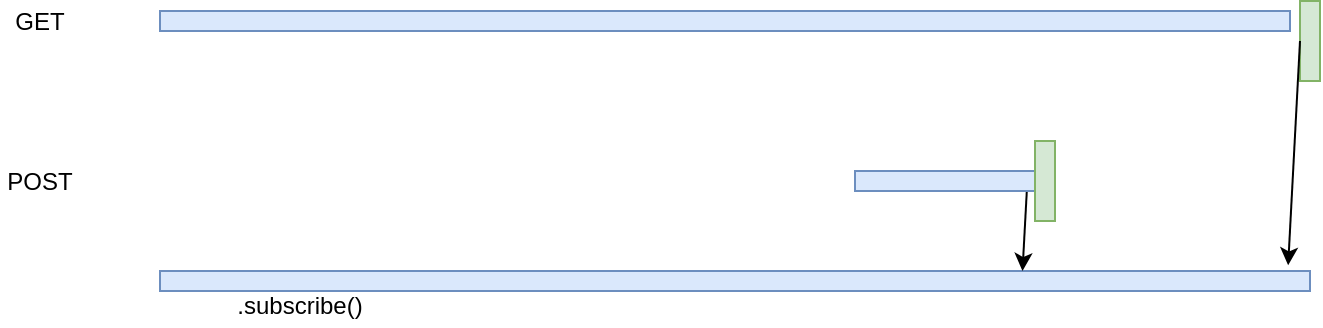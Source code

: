 <mxfile>
    <diagram id="oT5emCqR2uJmxo-MUf97" name="Observables">
        <mxGraphModel dx="987" dy="459" grid="1" gridSize="10" guides="1" tooltips="1" connect="1" arrows="1" fold="1" page="1" pageScale="1" pageWidth="850" pageHeight="1100" math="0" shadow="0">
            <root>
                <mxCell id="0"/>
                <mxCell id="1" parent="0"/>
                <mxCell id="2" value="" style="rounded=0;whiteSpace=wrap;html=1;rotation=90;fillColor=#dae8fc;strokeColor=#6c8ebf;" parent="1" vertex="1">
                    <mxGeometry x="427.5" y="-215" width="10" height="565" as="geometry"/>
                </mxCell>
                <mxCell id="3" value="GET" style="text;html=1;strokeColor=none;fillColor=none;align=center;verticalAlign=middle;whiteSpace=wrap;rounded=0;" parent="1" vertex="1">
                    <mxGeometry x="70" y="57.5" width="40" height="20" as="geometry"/>
                </mxCell>
                <mxCell id="4" value="" style="rounded=0;whiteSpace=wrap;html=1;fillColor=#d5e8d4;strokeColor=#82b366;" parent="1" vertex="1">
                    <mxGeometry x="720" y="57.5" width="10" height="40" as="geometry"/>
                </mxCell>
                <mxCell id="5" value="" style="rounded=0;whiteSpace=wrap;html=1;rotation=90;fillColor=#dae8fc;strokeColor=#6c8ebf;" parent="1" vertex="1">
                    <mxGeometry x="540" y="100" width="10" height="95" as="geometry"/>
                </mxCell>
                <mxCell id="6" value="POST" style="text;html=1;strokeColor=none;fillColor=none;align=center;verticalAlign=middle;whiteSpace=wrap;rounded=0;" parent="1" vertex="1">
                    <mxGeometry x="70" y="137.5" width="40" height="20" as="geometry"/>
                </mxCell>
                <mxCell id="7" value="" style="rounded=0;whiteSpace=wrap;html=1;fillColor=#d5e8d4;strokeColor=#82b366;" parent="1" vertex="1">
                    <mxGeometry x="587.5" y="127.5" width="10" height="40" as="geometry"/>
                </mxCell>
                <mxCell id="8" value="" style="rounded=0;whiteSpace=wrap;html=1;rotation=90;fillColor=#dae8fc;strokeColor=#6c8ebf;" parent="1" vertex="1">
                    <mxGeometry x="432.5" y="-90" width="10" height="575" as="geometry"/>
                </mxCell>
                <mxCell id="9" value="" style="endArrow=classic;html=1;exitX=0;exitY=0.5;exitDx=0;exitDy=0;entryX=-0.283;entryY=0.019;entryDx=0;entryDy=0;entryPerimeter=0;" parent="1" source="4" target="8" edge="1">
                    <mxGeometry width="50" height="50" relative="1" as="geometry">
                        <mxPoint x="350" y="260" as="sourcePoint"/>
                        <mxPoint x="245" y="200" as="targetPoint"/>
                    </mxGeometry>
                </mxCell>
                <mxCell id="10" value="" style="endArrow=classic;html=1;exitX=1.05;exitY=0.096;exitDx=0;exitDy=0;exitPerimeter=0;entryX=0;entryY=0.25;entryDx=0;entryDy=0;" parent="1" source="5" target="8" edge="1">
                    <mxGeometry width="50" height="50" relative="1" as="geometry">
                        <mxPoint x="350" y="260" as="sourcePoint"/>
                        <mxPoint x="400" y="210" as="targetPoint"/>
                    </mxGeometry>
                </mxCell>
                <mxCell id="11" value=".subscribe()" style="text;html=1;strokeColor=none;fillColor=none;align=center;verticalAlign=middle;whiteSpace=wrap;rounded=0;" parent="1" vertex="1">
                    <mxGeometry x="170" y="200" width="100" height="20" as="geometry"/>
                </mxCell>
            </root>
        </mxGraphModel>
    </diagram>
    <diagram id="nBvn9N3XgICLtz2UMdAc" name="Auth">
        <mxGraphModel dx="1837" dy="459" grid="1" gridSize="10" guides="1" tooltips="1" connect="1" arrows="1" fold="1" page="1" pageScale="1" pageWidth="850" pageHeight="1100" math="0" shadow="0">
            <root>
                <mxCell id="Yaw8piX_Bl8Csy0fhESj-0"/>
                <mxCell id="Yaw8piX_Bl8Csy0fhESj-1" parent="Yaw8piX_Bl8Csy0fhESj-0"/>
                <mxCell id="Yaw8piX_Bl8Csy0fhESj-2" value="Gebruiker" style="shape=umlActor;verticalLabelPosition=bottom;verticalAlign=top;html=1;outlineConnect=0;" parent="Yaw8piX_Bl8Csy0fhESj-1" vertex="1">
                    <mxGeometry x="40" y="40" width="30" height="60" as="geometry"/>
                </mxCell>
                <mxCell id="Yaw8piX_Bl8Csy0fhESj-3" value="Server" style="shape=cube;whiteSpace=wrap;html=1;boundedLbl=1;backgroundOutline=1;darkOpacity=0.05;darkOpacity2=0.1;" parent="Yaw8piX_Bl8Csy0fhESj-1" vertex="1">
                    <mxGeometry x="390" y="40" width="120" height="80" as="geometry"/>
                </mxCell>
                <mxCell id="Yaw8piX_Bl8Csy0fhESj-4" value="" style="shape=flexArrow;endArrow=classic;html=1;entryX=0;entryY=0;entryDx=0;entryDy=30;entryPerimeter=0;" parent="Yaw8piX_Bl8Csy0fhESj-1" target="Yaw8piX_Bl8Csy0fhESj-3" edge="1">
                    <mxGeometry width="50" height="50" relative="1" as="geometry">
                        <mxPoint x="80" y="70" as="sourcePoint"/>
                        <mxPoint x="400" y="210" as="targetPoint"/>
                    </mxGeometry>
                </mxCell>
                <mxCell id="Yaw8piX_Bl8Csy0fhESj-5" value="401/403&amp;nbsp; Unauthorized/Forbidden&amp;nbsp; &amp;nbsp;/login" style="shape=flexArrow;endArrow=classic;html=1;exitX=0;exitY=0;exitDx=0;exitDy=60;exitPerimeter=0;" parent="Yaw8piX_Bl8Csy0fhESj-1" edge="1">
                    <mxGeometry width="50" height="50" relative="1" as="geometry">
                        <mxPoint x="390" y="90" as="sourcePoint"/>
                        <mxPoint x="80" y="90" as="targetPoint"/>
                    </mxGeometry>
                </mxCell>
                <mxCell id="Yaw8piX_Bl8Csy0fhESj-6" value="POST /login" style="shape=flexArrow;endArrow=classic;html=1;entryX=0;entryY=0;entryDx=0;entryDy=30;entryPerimeter=0;" parent="Yaw8piX_Bl8Csy0fhESj-1" edge="1">
                    <mxGeometry width="50" height="50" relative="1" as="geometry">
                        <mxPoint x="90" y="130" as="sourcePoint"/>
                        <mxPoint x="400" y="130" as="targetPoint"/>
                    </mxGeometry>
                </mxCell>
                <mxCell id="Yaw8piX_Bl8Csy0fhESj-7" value="users&lt;br&gt;passwords" style="shape=cylinder3;whiteSpace=wrap;html=1;boundedLbl=1;backgroundOutline=1;size=15;" parent="Yaw8piX_Bl8Csy0fhESj-1" vertex="1">
                    <mxGeometry x="580" y="40" width="90" height="100" as="geometry"/>
                </mxCell>
                <mxCell id="Yaw8piX_Bl8Csy0fhESj-8" value="" style="endArrow=none;html=1;" parent="Yaw8piX_Bl8Csy0fhESj-1" source="Yaw8piX_Bl8Csy0fhESj-3" target="Yaw8piX_Bl8Csy0fhESj-7" edge="1">
                    <mxGeometry width="50" height="50" relative="1" as="geometry">
                        <mxPoint x="350" y="260" as="sourcePoint"/>
                        <mxPoint x="400" y="210" as="targetPoint"/>
                    </mxGeometry>
                </mxCell>
                <mxCell id="Yaw8piX_Bl8Csy0fhESj-12" value="" style="edgeStyle=none;html=1;" parent="Yaw8piX_Bl8Csy0fhESj-1" source="Yaw8piX_Bl8Csy0fhESj-9" target="Yaw8piX_Bl8Csy0fhESj-7" edge="1">
                    <mxGeometry relative="1" as="geometry"/>
                </mxCell>
                <mxCell id="Yaw8piX_Bl8Csy0fhESj-9" value="plaintext&lt;br&gt;MD5&lt;br&gt;SHA1" style="text;html=1;strokeColor=none;fillColor=none;align=center;verticalAlign=middle;whiteSpace=wrap;rounded=0;" parent="Yaw8piX_Bl8Csy0fhESj-1" vertex="1">
                    <mxGeometry x="545" y="170" width="160" height="90" as="geometry"/>
                </mxCell>
                <mxCell id="Yaw8piX_Bl8Csy0fhESj-15" value="Gebruiker" style="shape=umlActor;verticalLabelPosition=bottom;verticalAlign=top;html=1;outlineConnect=0;" parent="Yaw8piX_Bl8Csy0fhESj-1" vertex="1">
                    <mxGeometry x="40" y="330" width="30" height="60" as="geometry"/>
                </mxCell>
                <mxCell id="Yaw8piX_Bl8Csy0fhESj-16" value="API" style="shape=cube;whiteSpace=wrap;html=1;boundedLbl=1;backgroundOutline=1;darkOpacity=0.05;darkOpacity2=0.1;" parent="Yaw8piX_Bl8Csy0fhESj-1" vertex="1">
                    <mxGeometry x="390" y="330" width="120" height="80" as="geometry"/>
                </mxCell>
                <mxCell id="Yaw8piX_Bl8Csy0fhESj-17" value="" style="shape=flexArrow;endArrow=classic;html=1;entryX=0;entryY=0;entryDx=0;entryDy=30;entryPerimeter=0;" parent="Yaw8piX_Bl8Csy0fhESj-1" target="Yaw8piX_Bl8Csy0fhESj-16" edge="1">
                    <mxGeometry width="50" height="50" relative="1" as="geometry">
                        <mxPoint x="80" y="360" as="sourcePoint"/>
                        <mxPoint x="400" y="500" as="targetPoint"/>
                    </mxGeometry>
                </mxCell>
                <mxCell id="Yaw8piX_Bl8Csy0fhESj-18" value="401/403&amp;nbsp; Unauthorized/Forbidden&amp;nbsp; &amp;nbsp;/login" style="shape=flexArrow;endArrow=classic;html=1;exitX=0;exitY=0;exitDx=0;exitDy=60;exitPerimeter=0;" parent="Yaw8piX_Bl8Csy0fhESj-1" edge="1">
                    <mxGeometry width="50" height="50" relative="1" as="geometry">
                        <mxPoint x="390" y="380" as="sourcePoint"/>
                        <mxPoint x="80" y="380" as="targetPoint"/>
                    </mxGeometry>
                </mxCell>
                <mxCell id="Yaw8piX_Bl8Csy0fhESj-19" value="login" style="shape=flexArrow;endArrow=classic;html=1;" parent="Yaw8piX_Bl8Csy0fhESj-1" edge="1">
                    <mxGeometry width="50" height="50" relative="1" as="geometry">
                        <mxPoint x="37" y="410" as="sourcePoint"/>
                        <mxPoint x="47.4" y="570" as="targetPoint"/>
                    </mxGeometry>
                </mxCell>
                <mxCell id="Yaw8piX_Bl8Csy0fhESj-20" value="users&lt;br&gt;passwords" style="shape=cylinder3;whiteSpace=wrap;html=1;boundedLbl=1;backgroundOutline=1;size=15;" parent="Yaw8piX_Bl8Csy0fhESj-1" vertex="1">
                    <mxGeometry x="25" y="700" width="90" height="100" as="geometry"/>
                </mxCell>
                <mxCell id="Yaw8piX_Bl8Csy0fhESj-21" value="" style="endArrow=none;html=1;" parent="Yaw8piX_Bl8Csy0fhESj-1" source="Yaw8piX_Bl8Csy0fhESj-23" target="Yaw8piX_Bl8Csy0fhESj-20" edge="1">
                    <mxGeometry width="50" height="50" relative="1" as="geometry">
                        <mxPoint x="350" y="550" as="sourcePoint"/>
                        <mxPoint x="400" y="500" as="targetPoint"/>
                    </mxGeometry>
                </mxCell>
                <mxCell id="Yaw8piX_Bl8Csy0fhESj-23" value="Identity&lt;br&gt;Provider" style="shape=cube;whiteSpace=wrap;html=1;boundedLbl=1;backgroundOutline=1;darkOpacity=0.05;darkOpacity2=0.1;" parent="Yaw8piX_Bl8Csy0fhESj-1" vertex="1">
                    <mxGeometry x="10" y="570" width="120" height="80" as="geometry"/>
                </mxCell>
                <mxCell id="Yaw8piX_Bl8Csy0fhESj-24" value="Google&lt;br&gt;Amazon&lt;br&gt;GitHub&lt;br&gt;facebook&lt;br&gt;Firebase&lt;br&gt;Azure AD&lt;br&gt;GitLab&lt;br&gt;Reddit?&lt;br&gt;Twitter&lt;br&gt;Apple&lt;br&gt;DigiD&lt;br&gt;&lt;br&gt;Keycloak&lt;br&gt;Auth0&lt;br&gt;Okta" style="text;html=1;strokeColor=none;fillColor=none;align=left;verticalAlign=top;whiteSpace=wrap;rounded=0;" parent="Yaw8piX_Bl8Csy0fhESj-1" vertex="1">
                    <mxGeometry x="140" y="610" width="80" height="240" as="geometry"/>
                </mxCell>
                <mxCell id="Yaw8piX_Bl8Csy0fhESj-25" value="token: /login-callback?token=39...430" style="shape=flexArrow;endArrow=classic;html=1;" parent="Yaw8piX_Bl8Csy0fhESj-1" source="Yaw8piX_Bl8Csy0fhESj-23" edge="1">
                    <mxGeometry width="50" height="50" relative="1" as="geometry">
                        <mxPoint x="450" y="640" as="sourcePoint"/>
                        <mxPoint x="70" y="400" as="targetPoint"/>
                    </mxGeometry>
                </mxCell>
                <mxCell id="Yaw8piX_Bl8Csy0fhESj-26" value="token" style="shape=flexArrow;endArrow=classic;html=1;entryX=0;entryY=0;entryDx=10;entryDy=70;entryPerimeter=0;" parent="Yaw8piX_Bl8Csy0fhESj-1" target="Yaw8piX_Bl8Csy0fhESj-16" edge="1">
                    <mxGeometry width="50" height="50" relative="1" as="geometry">
                        <mxPoint x="90" y="400" as="sourcePoint"/>
                        <mxPoint x="500" y="490" as="targetPoint"/>
                    </mxGeometry>
                </mxCell>
                <mxCell id="Yaw8piX_Bl8Csy0fhESj-28" value="" style="endArrow=classic;html=1;" parent="Yaw8piX_Bl8Csy0fhESj-1" source="Yaw8piX_Bl8Csy0fhESj-16" target="Yaw8piX_Bl8Csy0fhESj-23" edge="1">
                    <mxGeometry width="50" height="50" relative="1" as="geometry">
                        <mxPoint x="450" y="640" as="sourcePoint"/>
                        <mxPoint x="500" y="590" as="targetPoint"/>
                    </mxGeometry>
                </mxCell>
                <mxCell id="Yaw8piX_Bl8Csy0fhESj-29" value="OAuth: Auth Oath" style="text;html=1;strokeColor=none;fillColor=none;align=center;verticalAlign=middle;whiteSpace=wrap;rounded=0;" parent="Yaw8piX_Bl8Csy0fhESj-1" vertex="1">
                    <mxGeometry x="330" y="470" width="180" height="60" as="geometry"/>
                </mxCell>
                <mxCell id="Yaw8piX_Bl8Csy0fhESj-30" value="claims-based authorization&lt;br&gt;single sign-on&lt;br&gt;client credentials&lt;br&gt;Open ID Connect" style="text;html=1;strokeColor=none;fillColor=none;align=center;verticalAlign=middle;whiteSpace=wrap;rounded=0;" parent="Yaw8piX_Bl8Csy0fhESj-1" vertex="1">
                    <mxGeometry x="330" y="540" width="170" height="90" as="geometry"/>
                </mxCell>
            </root>
        </mxGraphModel>
    </diagram>
</mxfile>